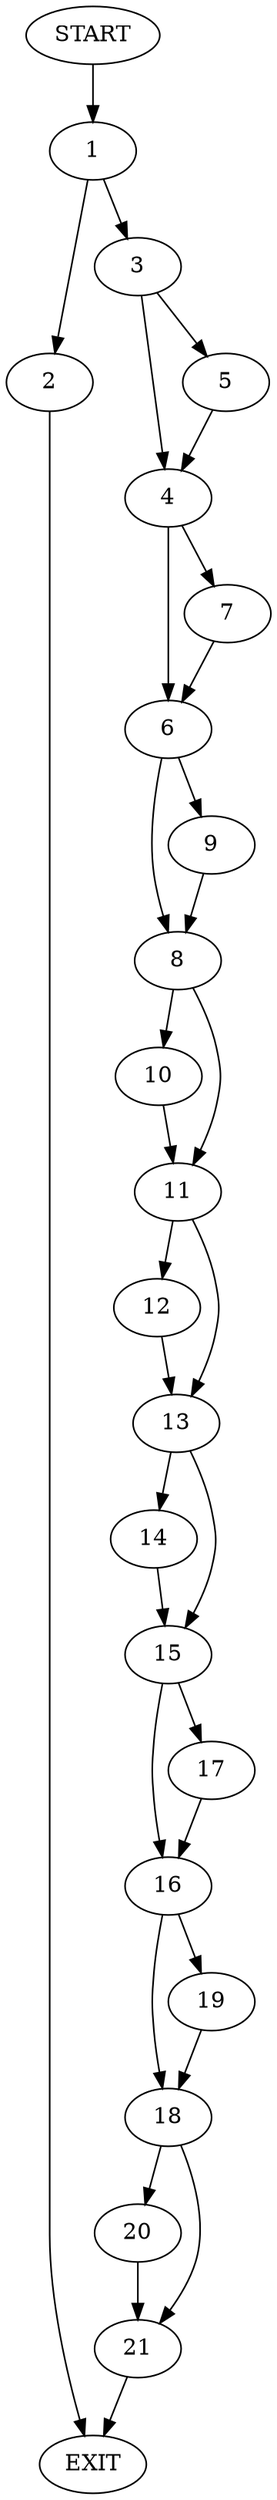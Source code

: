 digraph {
0 [label="START"]
22 [label="EXIT"]
0 -> 1
1 -> 2
1 -> 3
2 -> 22
3 -> 4
3 -> 5
4 -> 6
4 -> 7
5 -> 4
7 -> 6
6 -> 8
6 -> 9
9 -> 8
8 -> 10
8 -> 11
11 -> 12
11 -> 13
10 -> 11
12 -> 13
13 -> 14
13 -> 15
15 -> 16
15 -> 17
14 -> 15
17 -> 16
16 -> 18
16 -> 19
18 -> 20
18 -> 21
19 -> 18
20 -> 21
21 -> 22
}
